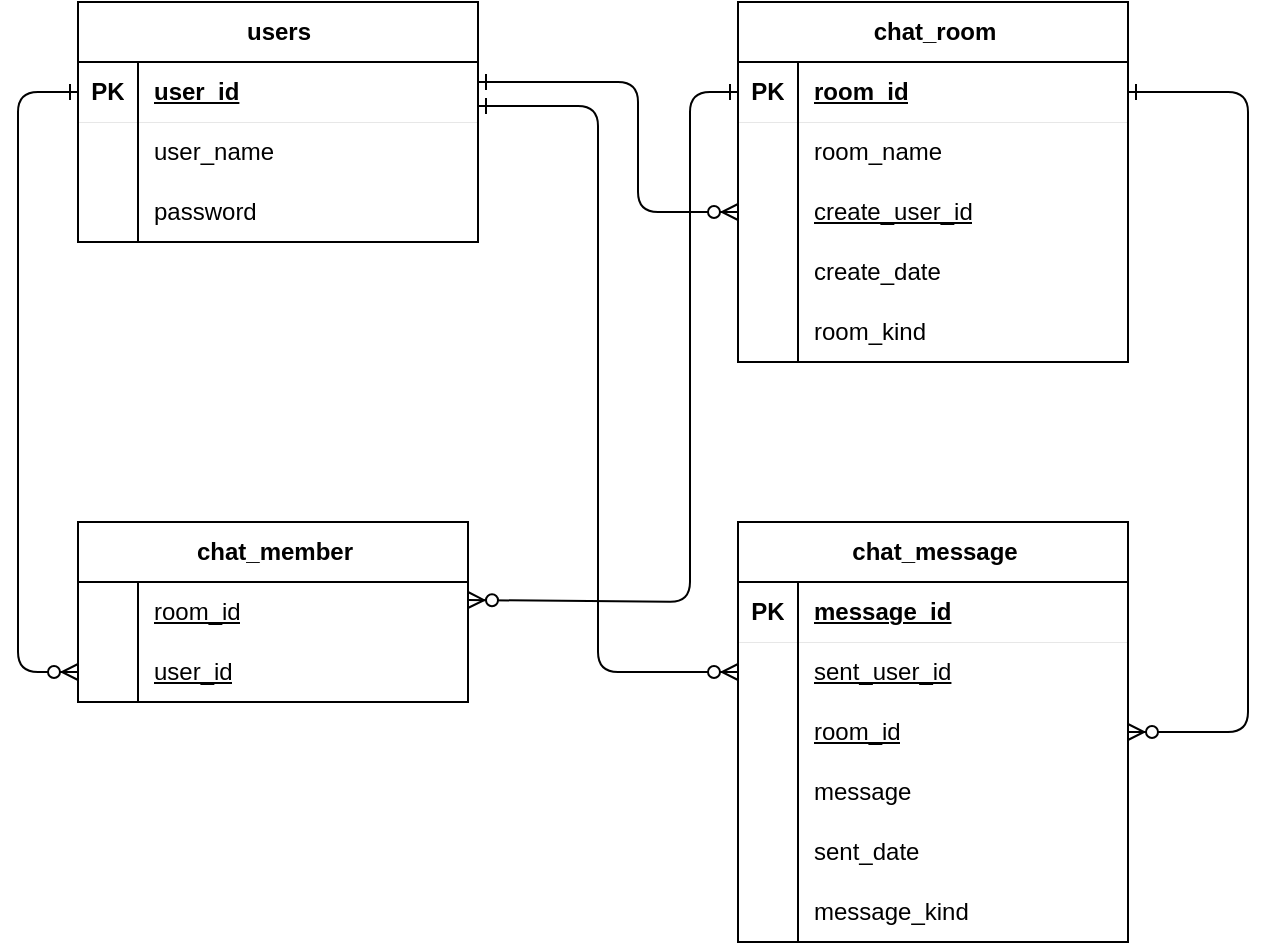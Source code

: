 <mxfile version="22.1.3" type="github">
  <diagram id="R2lEEEUBdFMjLlhIrx00" name="Page-1">
    <mxGraphModel dx="1434" dy="790" grid="1" gridSize="10" guides="1" tooltips="1" connect="1" arrows="1" fold="1" page="1" pageScale="1" pageWidth="850" pageHeight="1100" math="0" shadow="0" extFonts="Permanent Marker^https://fonts.googleapis.com/css?family=Permanent+Marker">
      <root>
        <mxCell id="0" />
        <mxCell id="1" parent="0" />
        <mxCell id="C-vyLk0tnHw3VtMMgP7b-1" value="" style="endArrow=ERzeroToMany;startArrow=ERone;endFill=1;startFill=0;entryX=0;entryY=0.5;entryDx=0;entryDy=0;" parent="1" target="yeZ7nKdXUPoDfyPP_PmN-37" edge="1">
          <mxGeometry width="100" height="100" relative="1" as="geometry">
            <mxPoint x="334" y="140" as="sourcePoint" />
            <mxPoint x="484" y="200" as="targetPoint" />
            <Array as="points">
              <mxPoint x="414" y="140" />
              <mxPoint x="414" y="205" />
            </Array>
          </mxGeometry>
        </mxCell>
        <mxCell id="yeZ7nKdXUPoDfyPP_PmN-14" value="" style="shape=partialRectangle;overflow=hidden;connectable=0;fillColor=none;top=0;left=0;bottom=0;right=0;strokeColor=#000000;" parent="1" vertex="1">
          <mxGeometry x="184" y="210" width="30" height="30" as="geometry">
            <mxRectangle width="30" height="30" as="alternateBounds" />
          </mxGeometry>
        </mxCell>
        <mxCell id="yeZ7nKdXUPoDfyPP_PmN-30" value="chat_room" style="shape=table;startSize=30;container=1;collapsible=1;childLayout=tableLayout;fixedRows=1;rowLines=0;fontStyle=1;align=center;resizeLast=1;html=1;strokeColor=default;verticalAlign=middle;fontFamily=Helvetica;fontSize=12;fontColor=default;fillColor=none;" parent="1" vertex="1">
          <mxGeometry x="464" y="100" width="195" height="180" as="geometry" />
        </mxCell>
        <mxCell id="yeZ7nKdXUPoDfyPP_PmN-31" value="" style="shape=tableRow;horizontal=0;startSize=0;swimlaneHead=0;swimlaneBody=0;fillColor=none;collapsible=0;dropTarget=0;points=[[0,0.5],[1,0.5]];portConstraint=eastwest;top=0;left=0;right=0;bottom=1;strokeColor=default;align=center;verticalAlign=middle;fontFamily=Helvetica;fontSize=12;fontColor=default;strokeWidth=0;" parent="yeZ7nKdXUPoDfyPP_PmN-30" vertex="1">
          <mxGeometry y="30" width="195" height="30" as="geometry" />
        </mxCell>
        <mxCell id="yeZ7nKdXUPoDfyPP_PmN-32" value="PK" style="shape=partialRectangle;connectable=0;fillColor=none;top=0;left=0;bottom=0;right=0;fontStyle=1;overflow=hidden;whiteSpace=wrap;html=1;strokeColor=default;align=center;verticalAlign=middle;fontFamily=Helvetica;fontSize=12;fontColor=default;" parent="yeZ7nKdXUPoDfyPP_PmN-31" vertex="1">
          <mxGeometry width="30" height="30" as="geometry">
            <mxRectangle width="30" height="30" as="alternateBounds" />
          </mxGeometry>
        </mxCell>
        <mxCell id="yeZ7nKdXUPoDfyPP_PmN-33" value="room_id" style="shape=partialRectangle;connectable=0;fillColor=none;top=0;left=0;bottom=0;right=0;align=left;spacingLeft=6;fontStyle=5;overflow=hidden;whiteSpace=wrap;html=1;strokeColor=default;verticalAlign=middle;fontFamily=Helvetica;fontSize=12;fontColor=default;" parent="yeZ7nKdXUPoDfyPP_PmN-31" vertex="1">
          <mxGeometry x="30" width="165" height="30" as="geometry">
            <mxRectangle width="165" height="30" as="alternateBounds" />
          </mxGeometry>
        </mxCell>
        <mxCell id="yeZ7nKdXUPoDfyPP_PmN-34" value="" style="shape=tableRow;horizontal=0;startSize=0;swimlaneHead=0;swimlaneBody=0;fillColor=none;collapsible=0;dropTarget=0;points=[[0,0.5],[1,0.5]];portConstraint=eastwest;top=0;left=0;right=0;bottom=0;strokeColor=default;align=center;verticalAlign=middle;fontFamily=Helvetica;fontSize=12;fontColor=default;" parent="yeZ7nKdXUPoDfyPP_PmN-30" vertex="1">
          <mxGeometry y="60" width="195" height="30" as="geometry" />
        </mxCell>
        <mxCell id="yeZ7nKdXUPoDfyPP_PmN-35" value="" style="shape=partialRectangle;connectable=0;fillColor=none;top=0;left=0;bottom=0;right=0;editable=1;overflow=hidden;whiteSpace=wrap;html=1;strokeColor=default;align=center;verticalAlign=middle;fontFamily=Helvetica;fontSize=12;fontColor=default;" parent="yeZ7nKdXUPoDfyPP_PmN-34" vertex="1">
          <mxGeometry width="30" height="30" as="geometry">
            <mxRectangle width="30" height="30" as="alternateBounds" />
          </mxGeometry>
        </mxCell>
        <mxCell id="yeZ7nKdXUPoDfyPP_PmN-36" value="room_name" style="shape=partialRectangle;connectable=0;fillColor=none;top=0;left=0;bottom=0;right=0;align=left;spacingLeft=6;overflow=hidden;whiteSpace=wrap;html=1;strokeColor=default;verticalAlign=middle;fontFamily=Helvetica;fontSize=12;fontColor=default;" parent="yeZ7nKdXUPoDfyPP_PmN-34" vertex="1">
          <mxGeometry x="30" width="165" height="30" as="geometry">
            <mxRectangle width="165" height="30" as="alternateBounds" />
          </mxGeometry>
        </mxCell>
        <mxCell id="yeZ7nKdXUPoDfyPP_PmN-37" value="" style="shape=tableRow;horizontal=0;startSize=0;swimlaneHead=0;swimlaneBody=0;fillColor=none;collapsible=0;dropTarget=0;points=[[0,0.5],[1,0.5]];portConstraint=eastwest;top=0;left=0;right=0;bottom=0;strokeColor=default;align=center;verticalAlign=middle;fontFamily=Helvetica;fontSize=12;fontColor=default;" parent="yeZ7nKdXUPoDfyPP_PmN-30" vertex="1">
          <mxGeometry y="90" width="195" height="30" as="geometry" />
        </mxCell>
        <mxCell id="yeZ7nKdXUPoDfyPP_PmN-38" value="" style="shape=partialRectangle;connectable=0;fillColor=none;top=0;left=0;bottom=0;right=0;editable=1;overflow=hidden;whiteSpace=wrap;html=1;strokeColor=default;align=center;verticalAlign=middle;fontFamily=Helvetica;fontSize=12;fontColor=default;" parent="yeZ7nKdXUPoDfyPP_PmN-37" vertex="1">
          <mxGeometry width="30" height="30" as="geometry">
            <mxRectangle width="30" height="30" as="alternateBounds" />
          </mxGeometry>
        </mxCell>
        <mxCell id="yeZ7nKdXUPoDfyPP_PmN-39" value="create_user_id" style="shape=partialRectangle;connectable=0;fillColor=none;top=0;left=0;bottom=0;right=0;align=left;spacingLeft=6;overflow=hidden;whiteSpace=wrap;html=1;strokeColor=default;verticalAlign=middle;fontFamily=Helvetica;fontSize=12;fontColor=default;fontStyle=4" parent="yeZ7nKdXUPoDfyPP_PmN-37" vertex="1">
          <mxGeometry x="30" width="165" height="30" as="geometry">
            <mxRectangle width="165" height="30" as="alternateBounds" />
          </mxGeometry>
        </mxCell>
        <mxCell id="yeZ7nKdXUPoDfyPP_PmN-40" value="" style="shape=tableRow;horizontal=0;startSize=0;swimlaneHead=0;swimlaneBody=0;fillColor=none;collapsible=0;dropTarget=0;points=[[0,0.5],[1,0.5]];portConstraint=eastwest;top=0;left=0;right=0;bottom=0;strokeColor=default;align=center;verticalAlign=middle;fontFamily=Helvetica;fontSize=12;fontColor=default;" parent="yeZ7nKdXUPoDfyPP_PmN-30" vertex="1">
          <mxGeometry y="120" width="195" height="30" as="geometry" />
        </mxCell>
        <mxCell id="yeZ7nKdXUPoDfyPP_PmN-41" value="" style="shape=partialRectangle;connectable=0;fillColor=none;top=0;left=0;bottom=0;right=0;editable=1;overflow=hidden;whiteSpace=wrap;html=1;strokeColor=default;align=center;verticalAlign=middle;fontFamily=Helvetica;fontSize=12;fontColor=default;" parent="yeZ7nKdXUPoDfyPP_PmN-40" vertex="1">
          <mxGeometry width="30" height="30" as="geometry">
            <mxRectangle width="30" height="30" as="alternateBounds" />
          </mxGeometry>
        </mxCell>
        <mxCell id="yeZ7nKdXUPoDfyPP_PmN-42" value="create_date" style="shape=partialRectangle;connectable=0;fillColor=none;top=0;left=0;bottom=0;right=0;align=left;spacingLeft=6;overflow=hidden;whiteSpace=wrap;html=1;strokeColor=default;verticalAlign=middle;fontFamily=Helvetica;fontSize=12;fontColor=default;" parent="yeZ7nKdXUPoDfyPP_PmN-40" vertex="1">
          <mxGeometry x="30" width="165" height="30" as="geometry">
            <mxRectangle width="165" height="30" as="alternateBounds" />
          </mxGeometry>
        </mxCell>
        <mxCell id="yeZ7nKdXUPoDfyPP_PmN-43" value="" style="shape=tableRow;horizontal=0;startSize=0;swimlaneHead=0;swimlaneBody=0;fillColor=none;collapsible=0;dropTarget=0;points=[[0,0.5],[1,0.5]];portConstraint=eastwest;top=0;left=0;right=0;bottom=0;strokeColor=default;align=center;verticalAlign=middle;fontFamily=Helvetica;fontSize=12;fontColor=default;" parent="yeZ7nKdXUPoDfyPP_PmN-30" vertex="1">
          <mxGeometry y="150" width="195" height="30" as="geometry" />
        </mxCell>
        <mxCell id="yeZ7nKdXUPoDfyPP_PmN-44" value="" style="shape=partialRectangle;connectable=0;fillColor=none;top=0;left=0;bottom=0;right=0;editable=1;overflow=hidden;whiteSpace=wrap;html=1;strokeColor=default;align=center;verticalAlign=middle;fontFamily=Helvetica;fontSize=12;fontColor=default;" parent="yeZ7nKdXUPoDfyPP_PmN-43" vertex="1">
          <mxGeometry width="30" height="30" as="geometry">
            <mxRectangle width="30" height="30" as="alternateBounds" />
          </mxGeometry>
        </mxCell>
        <mxCell id="yeZ7nKdXUPoDfyPP_PmN-45" value="room_kind" style="shape=partialRectangle;connectable=0;fillColor=none;top=0;left=0;bottom=0;right=0;align=left;spacingLeft=6;overflow=hidden;whiteSpace=wrap;html=1;strokeColor=default;verticalAlign=middle;fontFamily=Helvetica;fontSize=12;fontColor=default;" parent="yeZ7nKdXUPoDfyPP_PmN-43" vertex="1">
          <mxGeometry x="30" width="165" height="30" as="geometry">
            <mxRectangle width="165" height="30" as="alternateBounds" />
          </mxGeometry>
        </mxCell>
        <mxCell id="yeZ7nKdXUPoDfyPP_PmN-46" value="chat_message" style="shape=table;startSize=30;container=1;collapsible=1;childLayout=tableLayout;fixedRows=1;rowLines=0;fontStyle=1;align=center;resizeLast=1;html=1;strokeColor=default;verticalAlign=middle;fontFamily=Helvetica;fontSize=12;fontColor=default;fillColor=none;" parent="1" vertex="1">
          <mxGeometry x="464" y="360" width="195" height="210" as="geometry" />
        </mxCell>
        <mxCell id="yeZ7nKdXUPoDfyPP_PmN-47" value="" style="shape=tableRow;horizontal=0;startSize=0;swimlaneHead=0;swimlaneBody=0;fillColor=none;collapsible=0;dropTarget=0;points=[[0,0.5],[1,0.5]];portConstraint=eastwest;top=0;left=0;right=0;bottom=1;strokeColor=default;align=center;verticalAlign=middle;fontFamily=Helvetica;fontSize=12;fontColor=default;strokeWidth=0;" parent="yeZ7nKdXUPoDfyPP_PmN-46" vertex="1">
          <mxGeometry y="30" width="195" height="30" as="geometry" />
        </mxCell>
        <mxCell id="yeZ7nKdXUPoDfyPP_PmN-48" value="PK" style="shape=partialRectangle;connectable=0;fillColor=none;top=0;left=0;bottom=0;right=0;fontStyle=1;overflow=hidden;whiteSpace=wrap;html=1;strokeColor=default;align=center;verticalAlign=middle;fontFamily=Helvetica;fontSize=12;fontColor=default;" parent="yeZ7nKdXUPoDfyPP_PmN-47" vertex="1">
          <mxGeometry width="30" height="30" as="geometry">
            <mxRectangle width="30" height="30" as="alternateBounds" />
          </mxGeometry>
        </mxCell>
        <mxCell id="yeZ7nKdXUPoDfyPP_PmN-49" value="message_id" style="shape=partialRectangle;connectable=0;fillColor=none;top=0;left=0;bottom=0;right=0;align=left;spacingLeft=6;fontStyle=5;overflow=hidden;whiteSpace=wrap;html=1;strokeColor=default;verticalAlign=middle;fontFamily=Helvetica;fontSize=12;fontColor=default;" parent="yeZ7nKdXUPoDfyPP_PmN-47" vertex="1">
          <mxGeometry x="30" width="165" height="30" as="geometry">
            <mxRectangle width="165" height="30" as="alternateBounds" />
          </mxGeometry>
        </mxCell>
        <mxCell id="yeZ7nKdXUPoDfyPP_PmN-50" value="" style="shape=tableRow;horizontal=0;startSize=0;swimlaneHead=0;swimlaneBody=0;fillColor=none;collapsible=0;dropTarget=0;points=[[0,0.5],[1,0.5]];portConstraint=eastwest;top=0;left=0;right=0;bottom=0;strokeColor=default;align=center;verticalAlign=middle;fontFamily=Helvetica;fontSize=12;fontColor=default;" parent="yeZ7nKdXUPoDfyPP_PmN-46" vertex="1">
          <mxGeometry y="60" width="195" height="30" as="geometry" />
        </mxCell>
        <mxCell id="yeZ7nKdXUPoDfyPP_PmN-51" value="" style="shape=partialRectangle;connectable=0;fillColor=none;top=0;left=0;bottom=0;right=0;editable=1;overflow=hidden;whiteSpace=wrap;html=1;strokeColor=default;align=center;verticalAlign=middle;fontFamily=Helvetica;fontSize=12;fontColor=default;" parent="yeZ7nKdXUPoDfyPP_PmN-50" vertex="1">
          <mxGeometry width="30" height="30" as="geometry">
            <mxRectangle width="30" height="30" as="alternateBounds" />
          </mxGeometry>
        </mxCell>
        <mxCell id="yeZ7nKdXUPoDfyPP_PmN-52" value="sent_user_id" style="shape=partialRectangle;connectable=0;fillColor=none;top=0;left=0;bottom=0;right=0;align=left;spacingLeft=6;overflow=hidden;whiteSpace=wrap;html=1;strokeColor=default;verticalAlign=middle;fontFamily=Helvetica;fontSize=12;fontColor=default;fontStyle=4" parent="yeZ7nKdXUPoDfyPP_PmN-50" vertex="1">
          <mxGeometry x="30" width="165" height="30" as="geometry">
            <mxRectangle width="165" height="30" as="alternateBounds" />
          </mxGeometry>
        </mxCell>
        <mxCell id="yeZ7nKdXUPoDfyPP_PmN-53" value="" style="shape=tableRow;horizontal=0;startSize=0;swimlaneHead=0;swimlaneBody=0;fillColor=none;collapsible=0;dropTarget=0;points=[[0,0.5],[1,0.5]];portConstraint=eastwest;top=0;left=0;right=0;bottom=0;strokeColor=default;align=center;verticalAlign=middle;fontFamily=Helvetica;fontSize=12;fontColor=default;" parent="yeZ7nKdXUPoDfyPP_PmN-46" vertex="1">
          <mxGeometry y="90" width="195" height="30" as="geometry" />
        </mxCell>
        <mxCell id="yeZ7nKdXUPoDfyPP_PmN-54" value="" style="shape=partialRectangle;connectable=0;fillColor=none;top=0;left=0;bottom=0;right=0;editable=1;overflow=hidden;whiteSpace=wrap;html=1;strokeColor=default;align=center;verticalAlign=middle;fontFamily=Helvetica;fontSize=12;fontColor=default;" parent="yeZ7nKdXUPoDfyPP_PmN-53" vertex="1">
          <mxGeometry width="30" height="30" as="geometry">
            <mxRectangle width="30" height="30" as="alternateBounds" />
          </mxGeometry>
        </mxCell>
        <mxCell id="yeZ7nKdXUPoDfyPP_PmN-55" value="room_id" style="shape=partialRectangle;connectable=0;fillColor=none;top=0;left=0;bottom=0;right=0;align=left;spacingLeft=6;overflow=hidden;whiteSpace=wrap;html=1;strokeColor=default;verticalAlign=middle;fontFamily=Helvetica;fontSize=12;fontColor=default;fontStyle=4" parent="yeZ7nKdXUPoDfyPP_PmN-53" vertex="1">
          <mxGeometry x="30" width="165" height="30" as="geometry">
            <mxRectangle width="165" height="30" as="alternateBounds" />
          </mxGeometry>
        </mxCell>
        <mxCell id="yeZ7nKdXUPoDfyPP_PmN-56" value="" style="shape=tableRow;horizontal=0;startSize=0;swimlaneHead=0;swimlaneBody=0;fillColor=none;collapsible=0;dropTarget=0;points=[[0,0.5],[1,0.5]];portConstraint=eastwest;top=0;left=0;right=0;bottom=0;strokeColor=default;align=center;verticalAlign=middle;fontFamily=Helvetica;fontSize=12;fontColor=default;" parent="yeZ7nKdXUPoDfyPP_PmN-46" vertex="1">
          <mxGeometry y="120" width="195" height="30" as="geometry" />
        </mxCell>
        <mxCell id="yeZ7nKdXUPoDfyPP_PmN-57" value="" style="shape=partialRectangle;connectable=0;fillColor=none;top=0;left=0;bottom=0;right=0;editable=1;overflow=hidden;whiteSpace=wrap;html=1;strokeColor=default;align=center;verticalAlign=middle;fontFamily=Helvetica;fontSize=12;fontColor=default;" parent="yeZ7nKdXUPoDfyPP_PmN-56" vertex="1">
          <mxGeometry width="30" height="30" as="geometry">
            <mxRectangle width="30" height="30" as="alternateBounds" />
          </mxGeometry>
        </mxCell>
        <mxCell id="yeZ7nKdXUPoDfyPP_PmN-58" value="message" style="shape=partialRectangle;connectable=0;fillColor=none;top=0;left=0;bottom=0;right=0;align=left;spacingLeft=6;overflow=hidden;whiteSpace=wrap;html=1;strokeColor=default;verticalAlign=middle;fontFamily=Helvetica;fontSize=12;fontColor=default;" parent="yeZ7nKdXUPoDfyPP_PmN-56" vertex="1">
          <mxGeometry x="30" width="165" height="30" as="geometry">
            <mxRectangle width="165" height="30" as="alternateBounds" />
          </mxGeometry>
        </mxCell>
        <mxCell id="yeZ7nKdXUPoDfyPP_PmN-59" value="" style="shape=tableRow;horizontal=0;startSize=0;swimlaneHead=0;swimlaneBody=0;fillColor=none;collapsible=0;dropTarget=0;points=[[0,0.5],[1,0.5]];portConstraint=eastwest;top=0;left=0;right=0;bottom=0;strokeColor=default;align=center;verticalAlign=middle;fontFamily=Helvetica;fontSize=12;fontColor=default;" parent="yeZ7nKdXUPoDfyPP_PmN-46" vertex="1">
          <mxGeometry y="150" width="195" height="30" as="geometry" />
        </mxCell>
        <mxCell id="yeZ7nKdXUPoDfyPP_PmN-60" value="" style="shape=partialRectangle;connectable=0;fillColor=none;top=0;left=0;bottom=0;right=0;editable=1;overflow=hidden;whiteSpace=wrap;html=1;strokeColor=default;align=center;verticalAlign=middle;fontFamily=Helvetica;fontSize=12;fontColor=default;" parent="yeZ7nKdXUPoDfyPP_PmN-59" vertex="1">
          <mxGeometry width="30" height="30" as="geometry">
            <mxRectangle width="30" height="30" as="alternateBounds" />
          </mxGeometry>
        </mxCell>
        <mxCell id="yeZ7nKdXUPoDfyPP_PmN-61" value="sent_date" style="shape=partialRectangle;connectable=0;fillColor=none;top=0;left=0;bottom=0;right=0;align=left;spacingLeft=6;overflow=hidden;whiteSpace=wrap;html=1;strokeColor=default;verticalAlign=middle;fontFamily=Helvetica;fontSize=12;fontColor=default;" parent="yeZ7nKdXUPoDfyPP_PmN-59" vertex="1">
          <mxGeometry x="30" width="165" height="30" as="geometry">
            <mxRectangle width="165" height="30" as="alternateBounds" />
          </mxGeometry>
        </mxCell>
        <mxCell id="K1YxgeQCM2Q0nZ4SP5GE-1" value="" style="shape=tableRow;horizontal=0;startSize=0;swimlaneHead=0;swimlaneBody=0;fillColor=none;collapsible=0;dropTarget=0;points=[[0,0.5],[1,0.5]];portConstraint=eastwest;top=0;left=0;right=0;bottom=0;strokeColor=default;align=center;verticalAlign=middle;fontFamily=Helvetica;fontSize=12;fontColor=default;" vertex="1" parent="yeZ7nKdXUPoDfyPP_PmN-46">
          <mxGeometry y="180" width="195" height="30" as="geometry" />
        </mxCell>
        <mxCell id="K1YxgeQCM2Q0nZ4SP5GE-2" value="" style="shape=partialRectangle;connectable=0;fillColor=none;top=0;left=0;bottom=0;right=0;editable=1;overflow=hidden;whiteSpace=wrap;html=1;strokeColor=default;align=center;verticalAlign=middle;fontFamily=Helvetica;fontSize=12;fontColor=default;" vertex="1" parent="K1YxgeQCM2Q0nZ4SP5GE-1">
          <mxGeometry width="30" height="30" as="geometry">
            <mxRectangle width="30" height="30" as="alternateBounds" />
          </mxGeometry>
        </mxCell>
        <mxCell id="K1YxgeQCM2Q0nZ4SP5GE-3" value="message_kind" style="shape=partialRectangle;connectable=0;fillColor=none;top=0;left=0;bottom=0;right=0;align=left;spacingLeft=6;overflow=hidden;whiteSpace=wrap;html=1;strokeColor=default;verticalAlign=middle;fontFamily=Helvetica;fontSize=12;fontColor=default;" vertex="1" parent="K1YxgeQCM2Q0nZ4SP5GE-1">
          <mxGeometry x="30" width="165" height="30" as="geometry">
            <mxRectangle width="165" height="30" as="alternateBounds" />
          </mxGeometry>
        </mxCell>
        <mxCell id="yeZ7nKdXUPoDfyPP_PmN-69" value="users" style="shape=table;startSize=30;container=1;collapsible=1;childLayout=tableLayout;fixedRows=1;rowLines=0;fontStyle=1;align=center;resizeLast=1;html=1;strokeColor=default;verticalAlign=middle;fontFamily=Helvetica;fontSize=12;fontColor=default;fillColor=none;" parent="1" vertex="1">
          <mxGeometry x="134" y="100" width="200" height="120" as="geometry" />
        </mxCell>
        <mxCell id="yeZ7nKdXUPoDfyPP_PmN-70" value="" style="shape=tableRow;horizontal=0;startSize=0;swimlaneHead=0;swimlaneBody=0;fillColor=none;collapsible=0;dropTarget=0;points=[[0,0.5],[1,0.5]];portConstraint=eastwest;top=0;left=0;right=0;bottom=1;strokeColor=default;align=center;verticalAlign=middle;fontFamily=Helvetica;fontSize=12;fontColor=default;strokeWidth=0;" parent="yeZ7nKdXUPoDfyPP_PmN-69" vertex="1">
          <mxGeometry y="30" width="200" height="30" as="geometry" />
        </mxCell>
        <mxCell id="yeZ7nKdXUPoDfyPP_PmN-71" value="PK" style="shape=partialRectangle;connectable=0;fillColor=none;top=0;left=0;bottom=0;right=0;fontStyle=1;overflow=hidden;whiteSpace=wrap;html=1;strokeColor=default;align=center;verticalAlign=middle;fontFamily=Helvetica;fontSize=12;fontColor=default;" parent="yeZ7nKdXUPoDfyPP_PmN-70" vertex="1">
          <mxGeometry width="30" height="30" as="geometry">
            <mxRectangle width="30" height="30" as="alternateBounds" />
          </mxGeometry>
        </mxCell>
        <mxCell id="yeZ7nKdXUPoDfyPP_PmN-72" value="user_id" style="shape=partialRectangle;connectable=0;fillColor=none;top=0;left=0;bottom=0;right=0;align=left;spacingLeft=6;fontStyle=5;overflow=hidden;whiteSpace=wrap;html=1;strokeColor=default;verticalAlign=middle;fontFamily=Helvetica;fontSize=12;fontColor=default;" parent="yeZ7nKdXUPoDfyPP_PmN-70" vertex="1">
          <mxGeometry x="30" width="170" height="30" as="geometry">
            <mxRectangle width="170" height="30" as="alternateBounds" />
          </mxGeometry>
        </mxCell>
        <mxCell id="yeZ7nKdXUPoDfyPP_PmN-73" value="" style="shape=tableRow;horizontal=0;startSize=0;swimlaneHead=0;swimlaneBody=0;fillColor=none;collapsible=0;dropTarget=0;points=[[0,0.5],[1,0.5]];portConstraint=eastwest;top=0;left=0;right=0;bottom=0;strokeColor=default;align=center;verticalAlign=middle;fontFamily=Helvetica;fontSize=12;fontColor=default;" parent="yeZ7nKdXUPoDfyPP_PmN-69" vertex="1">
          <mxGeometry y="60" width="200" height="30" as="geometry" />
        </mxCell>
        <mxCell id="yeZ7nKdXUPoDfyPP_PmN-74" value="" style="shape=partialRectangle;connectable=0;fillColor=none;top=0;left=0;bottom=0;right=0;editable=1;overflow=hidden;whiteSpace=wrap;html=1;strokeColor=default;align=center;verticalAlign=middle;fontFamily=Helvetica;fontSize=12;fontColor=default;" parent="yeZ7nKdXUPoDfyPP_PmN-73" vertex="1">
          <mxGeometry width="30" height="30" as="geometry">
            <mxRectangle width="30" height="30" as="alternateBounds" />
          </mxGeometry>
        </mxCell>
        <mxCell id="yeZ7nKdXUPoDfyPP_PmN-75" value="user_name" style="shape=partialRectangle;connectable=0;fillColor=none;top=0;left=0;bottom=0;right=0;align=left;spacingLeft=6;overflow=hidden;whiteSpace=wrap;html=1;strokeColor=default;verticalAlign=middle;fontFamily=Helvetica;fontSize=12;fontColor=default;" parent="yeZ7nKdXUPoDfyPP_PmN-73" vertex="1">
          <mxGeometry x="30" width="170" height="30" as="geometry">
            <mxRectangle width="170" height="30" as="alternateBounds" />
          </mxGeometry>
        </mxCell>
        <mxCell id="yeZ7nKdXUPoDfyPP_PmN-76" value="" style="shape=tableRow;horizontal=0;startSize=0;swimlaneHead=0;swimlaneBody=0;fillColor=none;collapsible=0;dropTarget=0;points=[[0,0.5],[1,0.5]];portConstraint=eastwest;top=0;left=0;right=0;bottom=0;strokeColor=default;align=center;verticalAlign=middle;fontFamily=Helvetica;fontSize=12;fontColor=default;" parent="yeZ7nKdXUPoDfyPP_PmN-69" vertex="1">
          <mxGeometry y="90" width="200" height="30" as="geometry" />
        </mxCell>
        <mxCell id="yeZ7nKdXUPoDfyPP_PmN-77" value="" style="shape=partialRectangle;connectable=0;fillColor=none;top=0;left=0;bottom=0;right=0;editable=1;overflow=hidden;whiteSpace=wrap;html=1;strokeColor=default;align=center;verticalAlign=middle;fontFamily=Helvetica;fontSize=12;fontColor=default;" parent="yeZ7nKdXUPoDfyPP_PmN-76" vertex="1">
          <mxGeometry width="30" height="30" as="geometry">
            <mxRectangle width="30" height="30" as="alternateBounds" />
          </mxGeometry>
        </mxCell>
        <mxCell id="yeZ7nKdXUPoDfyPP_PmN-78" value="password" style="shape=partialRectangle;connectable=0;fillColor=none;top=0;left=0;bottom=0;right=0;align=left;spacingLeft=6;overflow=hidden;whiteSpace=wrap;html=1;strokeColor=default;verticalAlign=middle;fontFamily=Helvetica;fontSize=12;fontColor=default;" parent="yeZ7nKdXUPoDfyPP_PmN-76" vertex="1">
          <mxGeometry x="30" width="170" height="30" as="geometry">
            <mxRectangle width="170" height="30" as="alternateBounds" />
          </mxGeometry>
        </mxCell>
        <mxCell id="yeZ7nKdXUPoDfyPP_PmN-80" value="" style="endArrow=ERzeroToMany;startArrow=ERone;endFill=1;startFill=0;entryX=0;entryY=0.5;entryDx=0;entryDy=0;" parent="1" target="yeZ7nKdXUPoDfyPP_PmN-50" edge="1">
          <mxGeometry width="100" height="100" relative="1" as="geometry">
            <mxPoint x="334" y="152" as="sourcePoint" />
            <mxPoint x="584" y="620" as="targetPoint" />
            <Array as="points">
              <mxPoint x="394" y="152" />
              <mxPoint x="394" y="435" />
            </Array>
          </mxGeometry>
        </mxCell>
        <mxCell id="WWsRLIdS3yRi15NpV-fG-1" value="" style="endArrow=ERzeroToMany;startArrow=ERone;endFill=1;startFill=0;entryX=1;entryY=0.5;entryDx=0;entryDy=0;exitX=1;exitY=0.5;exitDx=0;exitDy=0;" parent="1" source="yeZ7nKdXUPoDfyPP_PmN-31" target="yeZ7nKdXUPoDfyPP_PmN-53" edge="1">
          <mxGeometry width="100" height="100" relative="1" as="geometry">
            <mxPoint x="659" y="210" as="sourcePoint" />
            <mxPoint x="789" y="493" as="targetPoint" />
            <Array as="points">
              <mxPoint x="719" y="145" />
              <mxPoint x="719" y="465" />
            </Array>
          </mxGeometry>
        </mxCell>
        <mxCell id="WWsRLIdS3yRi15NpV-fG-2" value="chat_member" style="shape=table;startSize=30;container=1;collapsible=1;childLayout=tableLayout;fixedRows=1;rowLines=0;fontStyle=1;align=center;resizeLast=1;html=1;strokeColor=default;verticalAlign=middle;fontFamily=Helvetica;fontSize=12;fontColor=default;fillColor=none;" parent="1" vertex="1">
          <mxGeometry x="134" y="360" width="195" height="90" as="geometry" />
        </mxCell>
        <mxCell id="WWsRLIdS3yRi15NpV-fG-9" value="" style="shape=tableRow;horizontal=0;startSize=0;swimlaneHead=0;swimlaneBody=0;fillColor=none;collapsible=0;dropTarget=0;points=[[0,0.5],[1,0.5]];portConstraint=eastwest;top=0;left=0;right=0;bottom=0;strokeColor=default;align=center;verticalAlign=middle;fontFamily=Helvetica;fontSize=12;fontColor=default;" parent="WWsRLIdS3yRi15NpV-fG-2" vertex="1">
          <mxGeometry y="30" width="195" height="30" as="geometry" />
        </mxCell>
        <mxCell id="WWsRLIdS3yRi15NpV-fG-10" value="" style="shape=partialRectangle;connectable=0;fillColor=none;top=0;left=0;bottom=0;right=0;editable=1;overflow=hidden;whiteSpace=wrap;html=1;strokeColor=default;align=center;verticalAlign=middle;fontFamily=Helvetica;fontSize=12;fontColor=default;" parent="WWsRLIdS3yRi15NpV-fG-9" vertex="1">
          <mxGeometry width="30" height="30" as="geometry">
            <mxRectangle width="30" height="30" as="alternateBounds" />
          </mxGeometry>
        </mxCell>
        <mxCell id="WWsRLIdS3yRi15NpV-fG-11" value="room_id" style="shape=partialRectangle;connectable=0;fillColor=none;top=0;left=0;bottom=0;right=0;align=left;spacingLeft=6;overflow=hidden;whiteSpace=wrap;html=1;strokeColor=default;verticalAlign=middle;fontFamily=Helvetica;fontSize=12;fontColor=default;fontStyle=4" parent="WWsRLIdS3yRi15NpV-fG-9" vertex="1">
          <mxGeometry x="30" width="165" height="30" as="geometry">
            <mxRectangle width="165" height="30" as="alternateBounds" />
          </mxGeometry>
        </mxCell>
        <mxCell id="WWsRLIdS3yRi15NpV-fG-12" value="" style="shape=tableRow;horizontal=0;startSize=0;swimlaneHead=0;swimlaneBody=0;fillColor=none;collapsible=0;dropTarget=0;points=[[0,0.5],[1,0.5]];portConstraint=eastwest;top=0;left=0;right=0;bottom=0;strokeColor=default;align=center;verticalAlign=middle;fontFamily=Helvetica;fontSize=12;fontColor=default;" parent="WWsRLIdS3yRi15NpV-fG-2" vertex="1">
          <mxGeometry y="60" width="195" height="30" as="geometry" />
        </mxCell>
        <mxCell id="WWsRLIdS3yRi15NpV-fG-13" value="" style="shape=partialRectangle;connectable=0;fillColor=none;top=0;left=0;bottom=0;right=0;editable=1;overflow=hidden;whiteSpace=wrap;html=1;strokeColor=default;align=center;verticalAlign=middle;fontFamily=Helvetica;fontSize=12;fontColor=default;" parent="WWsRLIdS3yRi15NpV-fG-12" vertex="1">
          <mxGeometry width="30" height="30" as="geometry">
            <mxRectangle width="30" height="30" as="alternateBounds" />
          </mxGeometry>
        </mxCell>
        <mxCell id="WWsRLIdS3yRi15NpV-fG-14" value="user_id" style="shape=partialRectangle;connectable=0;fillColor=none;top=0;left=0;bottom=0;right=0;align=left;spacingLeft=6;overflow=hidden;whiteSpace=wrap;html=1;strokeColor=default;verticalAlign=middle;fontFamily=Helvetica;fontSize=12;fontColor=default;fontStyle=4" parent="WWsRLIdS3yRi15NpV-fG-12" vertex="1">
          <mxGeometry x="30" width="165" height="30" as="geometry">
            <mxRectangle width="165" height="30" as="alternateBounds" />
          </mxGeometry>
        </mxCell>
        <mxCell id="WWsRLIdS3yRi15NpV-fG-19" value="" style="endArrow=ERzeroToMany;startArrow=ERone;endFill=1;startFill=0;entryX=0;entryY=0.5;entryDx=0;entryDy=0;exitX=0;exitY=0.5;exitDx=0;exitDy=0;" parent="1" source="yeZ7nKdXUPoDfyPP_PmN-70" target="WWsRLIdS3yRi15NpV-fG-12" edge="1">
          <mxGeometry width="100" height="100" relative="1" as="geometry">
            <mxPoint x="154" y="145" as="sourcePoint" />
            <mxPoint x="154" y="435" as="targetPoint" />
            <Array as="points">
              <mxPoint x="104" y="145" />
              <mxPoint x="104" y="435" />
            </Array>
          </mxGeometry>
        </mxCell>
        <mxCell id="WWsRLIdS3yRi15NpV-fG-22" value="" style="endArrow=ERzeroToMany;startArrow=ERone;endFill=1;startFill=0;entryX=1;entryY=0.3;entryDx=0;entryDy=0;exitX=0;exitY=0.5;exitDx=0;exitDy=0;entryPerimeter=0;" parent="1" source="yeZ7nKdXUPoDfyPP_PmN-31" target="WWsRLIdS3yRi15NpV-fG-9" edge="1">
          <mxGeometry width="100" height="100" relative="1" as="geometry">
            <mxPoint x="270" y="510" as="sourcePoint" />
            <mxPoint x="400" y="793" as="targetPoint" />
            <Array as="points">
              <mxPoint x="440" y="145" />
              <mxPoint x="440" y="400" />
            </Array>
          </mxGeometry>
        </mxCell>
      </root>
    </mxGraphModel>
  </diagram>
</mxfile>
